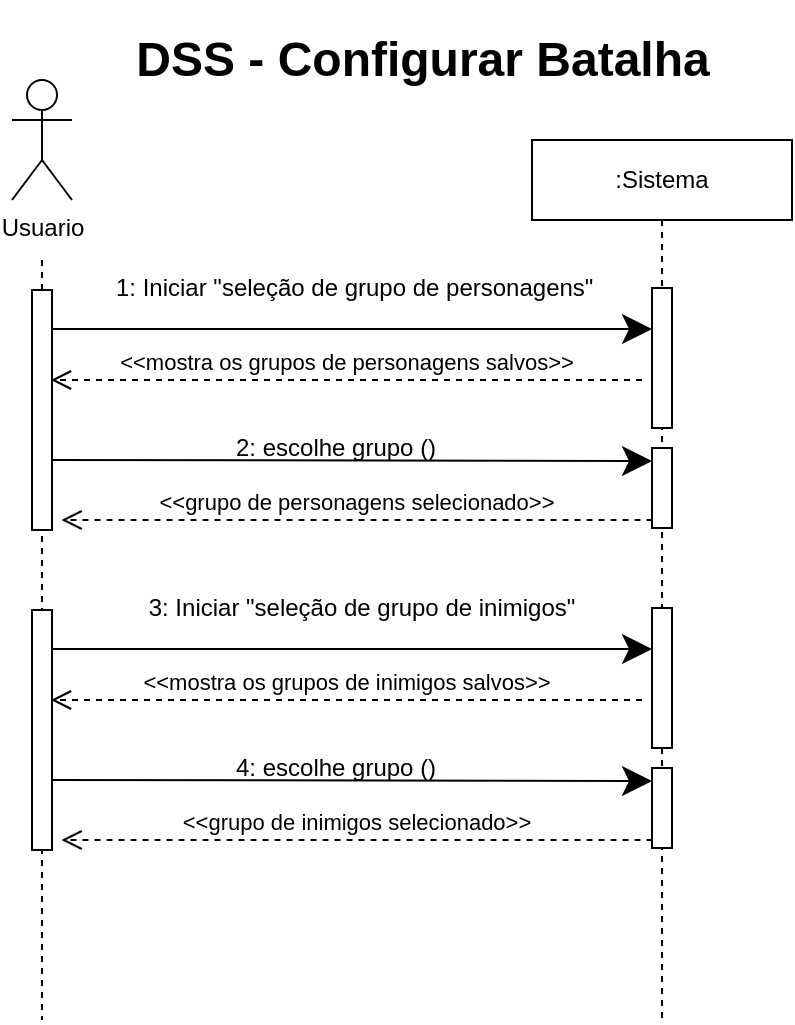 <mxfile version="27.2.0">
  <diagram name="Página-1" id="Igi3HhYYA3HB1_X38Dpa">
    <mxGraphModel grid="1" page="1" gridSize="10" guides="1" tooltips="1" connect="1" arrows="1" fold="1" pageScale="1" pageWidth="827" pageHeight="1169" math="0" shadow="0">
      <root>
        <mxCell id="0" />
        <mxCell id="1" parent="0" />
        <mxCell id="w6XITCfMHhZ2CO8w7tzE-1" value="DSS - Configurar Batalha" style="text;strokeColor=none;fillColor=none;html=1;fontSize=24;fontStyle=1;verticalAlign=middle;align=center;" vertex="1" parent="1">
          <mxGeometry x="230" y="140" width="350" height="60" as="geometry" />
        </mxCell>
        <mxCell id="w6XITCfMHhZ2CO8w7tzE-2" value="Usuario" style="shape=umlActor;verticalLabelPosition=bottom;verticalAlign=top;html=1;" vertex="1" parent="1">
          <mxGeometry x="200" y="180" width="30" height="60" as="geometry" />
        </mxCell>
        <mxCell id="w6XITCfMHhZ2CO8w7tzE-3" value="" style="endArrow=none;dashed=1;endFill=0;endSize=12;html=1;rounded=0;startFill=0;" edge="1" parent="1">
          <mxGeometry width="160" relative="1" as="geometry">
            <mxPoint x="215" y="270" as="sourcePoint" />
            <mxPoint x="215" y="650" as="targetPoint" />
            <Array as="points">
              <mxPoint x="215" y="380" />
            </Array>
          </mxGeometry>
        </mxCell>
        <mxCell id="w6XITCfMHhZ2CO8w7tzE-4" value=":Sistema" style="shape=umlLifeline;perimeter=lifelinePerimeter;whiteSpace=wrap;html=1;container=0;dropTarget=0;collapsible=0;recursiveResize=0;outlineConnect=0;portConstraint=eastwest;newEdgeStyle={&quot;edgeStyle&quot;:&quot;elbowEdgeStyle&quot;,&quot;elbow&quot;:&quot;vertical&quot;,&quot;curved&quot;:0,&quot;rounded&quot;:0};" vertex="1" parent="1">
          <mxGeometry x="460" y="210" width="130" height="440" as="geometry" />
        </mxCell>
        <mxCell id="w6XITCfMHhZ2CO8w7tzE-5" value="1: Iniciar &quot;seleção de grupo de personagens&quot;" style="text;whiteSpace=wrap;html=1;" vertex="1" parent="1">
          <mxGeometry x="250" y="270" width="250" height="25" as="geometry" />
        </mxCell>
        <mxCell id="w6XITCfMHhZ2CO8w7tzE-6" value="" style="endArrow=classic;endFill=1;endSize=12;html=1;rounded=0;" edge="1" parent="1">
          <mxGeometry width="160" relative="1" as="geometry">
            <mxPoint x="220" y="304.5" as="sourcePoint" />
            <mxPoint x="520" y="304.5" as="targetPoint" />
          </mxGeometry>
        </mxCell>
        <mxCell id="w6XITCfMHhZ2CO8w7tzE-7" value="" style="html=1;points=[];perimeter=orthogonalPerimeter;outlineConnect=0;targetShapes=umlLifeline;portConstraint=eastwest;newEdgeStyle={&quot;edgeStyle&quot;:&quot;elbowEdgeStyle&quot;,&quot;elbow&quot;:&quot;vertical&quot;,&quot;curved&quot;:0,&quot;rounded&quot;:0};" vertex="1" parent="1">
          <mxGeometry x="520" y="284" width="10" height="70" as="geometry" />
        </mxCell>
        <mxCell id="w6XITCfMHhZ2CO8w7tzE-8" value="" style="html=1;points=[];perimeter=orthogonalPerimeter;outlineConnect=0;targetShapes=umlLifeline;portConstraint=eastwest;newEdgeStyle={&quot;edgeStyle&quot;:&quot;elbowEdgeStyle&quot;,&quot;elbow&quot;:&quot;vertical&quot;,&quot;curved&quot;:0,&quot;rounded&quot;:0};" vertex="1" parent="1">
          <mxGeometry x="520" y="364" width="10" height="40" as="geometry" />
        </mxCell>
        <mxCell id="w6XITCfMHhZ2CO8w7tzE-9" value="" style="endArrow=classic;endFill=1;endSize=12;html=1;rounded=0;" edge="1" parent="1">
          <mxGeometry width="160" relative="1" as="geometry">
            <mxPoint x="220" y="370" as="sourcePoint" />
            <mxPoint x="520" y="370.5" as="targetPoint" />
          </mxGeometry>
        </mxCell>
        <mxCell id="w6XITCfMHhZ2CO8w7tzE-10" value="&amp;lt;&amp;lt;grupo de personagens selecionado&amp;gt;&amp;gt;" style="html=1;verticalAlign=bottom;endArrow=open;dashed=1;endSize=8;curved=0;rounded=0;" edge="1" parent="1">
          <mxGeometry relative="1" as="geometry">
            <mxPoint x="520.25" y="400" as="sourcePoint" />
            <mxPoint x="224.75" y="400" as="targetPoint" />
          </mxGeometry>
        </mxCell>
        <mxCell id="w6XITCfMHhZ2CO8w7tzE-11" value="" style="html=1;points=[];perimeter=orthogonalPerimeter;outlineConnect=0;targetShapes=umlLifeline;portConstraint=eastwest;newEdgeStyle={&quot;edgeStyle&quot;:&quot;elbowEdgeStyle&quot;,&quot;elbow&quot;:&quot;vertical&quot;,&quot;curved&quot;:0,&quot;rounded&quot;:0};" vertex="1" parent="1">
          <mxGeometry x="210" y="285" width="10" height="120" as="geometry" />
        </mxCell>
        <mxCell id="w6XITCfMHhZ2CO8w7tzE-12" value="&amp;lt;&amp;lt;mostra os grupos de personagens salvos&amp;gt;&amp;gt;" style="html=1;verticalAlign=bottom;endArrow=open;dashed=1;endSize=8;curved=0;rounded=0;" edge="1" parent="1">
          <mxGeometry relative="1" as="geometry">
            <mxPoint x="515" y="330" as="sourcePoint" />
            <mxPoint x="219.5" y="330" as="targetPoint" />
          </mxGeometry>
        </mxCell>
        <mxCell id="w6XITCfMHhZ2CO8w7tzE-13" value="2: escolhe grupo ()" style="text;whiteSpace=wrap;html=1;" vertex="1" parent="1">
          <mxGeometry x="310" y="350" width="165" height="17.5" as="geometry" />
        </mxCell>
        <mxCell id="w6XITCfMHhZ2CO8w7tzE-14" value="3: Iniciar &quot;seleção de grupo de inimigos&quot;" style="text;whiteSpace=wrap;html=1;align=center;" vertex="1" parent="1">
          <mxGeometry x="250" y="430" width="250" height="25" as="geometry" />
        </mxCell>
        <mxCell id="w6XITCfMHhZ2CO8w7tzE-15" value="" style="endArrow=classic;endFill=1;endSize=12;html=1;rounded=0;" edge="1" parent="1">
          <mxGeometry width="160" relative="1" as="geometry">
            <mxPoint x="220" y="464.5" as="sourcePoint" />
            <mxPoint x="520" y="464.5" as="targetPoint" />
          </mxGeometry>
        </mxCell>
        <mxCell id="w6XITCfMHhZ2CO8w7tzE-16" value="" style="html=1;points=[];perimeter=orthogonalPerimeter;outlineConnect=0;targetShapes=umlLifeline;portConstraint=eastwest;newEdgeStyle={&quot;edgeStyle&quot;:&quot;elbowEdgeStyle&quot;,&quot;elbow&quot;:&quot;vertical&quot;,&quot;curved&quot;:0,&quot;rounded&quot;:0};" vertex="1" parent="1">
          <mxGeometry x="520" y="444" width="10" height="70" as="geometry" />
        </mxCell>
        <mxCell id="w6XITCfMHhZ2CO8w7tzE-17" value="" style="html=1;points=[];perimeter=orthogonalPerimeter;outlineConnect=0;targetShapes=umlLifeline;portConstraint=eastwest;newEdgeStyle={&quot;edgeStyle&quot;:&quot;elbowEdgeStyle&quot;,&quot;elbow&quot;:&quot;vertical&quot;,&quot;curved&quot;:0,&quot;rounded&quot;:0};" vertex="1" parent="1">
          <mxGeometry x="520" y="524" width="10" height="40" as="geometry" />
        </mxCell>
        <mxCell id="w6XITCfMHhZ2CO8w7tzE-18" value="" style="endArrow=classic;endFill=1;endSize=12;html=1;rounded=0;" edge="1" parent="1">
          <mxGeometry width="160" relative="1" as="geometry">
            <mxPoint x="220" y="530" as="sourcePoint" />
            <mxPoint x="520" y="530.5" as="targetPoint" />
          </mxGeometry>
        </mxCell>
        <mxCell id="w6XITCfMHhZ2CO8w7tzE-19" value="&amp;lt;&amp;lt;grupo de inimigos selecionado&amp;gt;&amp;gt;" style="html=1;verticalAlign=bottom;endArrow=open;dashed=1;endSize=8;curved=0;rounded=0;" edge="1" parent="1">
          <mxGeometry relative="1" as="geometry">
            <mxPoint x="520.25" y="560" as="sourcePoint" />
            <mxPoint x="224.75" y="560" as="targetPoint" />
          </mxGeometry>
        </mxCell>
        <mxCell id="w6XITCfMHhZ2CO8w7tzE-20" value="" style="html=1;points=[];perimeter=orthogonalPerimeter;outlineConnect=0;targetShapes=umlLifeline;portConstraint=eastwest;newEdgeStyle={&quot;edgeStyle&quot;:&quot;elbowEdgeStyle&quot;,&quot;elbow&quot;:&quot;vertical&quot;,&quot;curved&quot;:0,&quot;rounded&quot;:0};" vertex="1" parent="1">
          <mxGeometry x="210" y="445" width="10" height="120" as="geometry" />
        </mxCell>
        <mxCell id="w6XITCfMHhZ2CO8w7tzE-21" value="&amp;lt;&amp;lt;mostra os grupos de inimigos salvos&amp;gt;&amp;gt;" style="html=1;verticalAlign=bottom;endArrow=open;dashed=1;endSize=8;curved=0;rounded=0;" edge="1" parent="1">
          <mxGeometry relative="1" as="geometry">
            <mxPoint x="515" y="490" as="sourcePoint" />
            <mxPoint x="219.5" y="490" as="targetPoint" />
          </mxGeometry>
        </mxCell>
        <mxCell id="w6XITCfMHhZ2CO8w7tzE-22" value="4: escolhe grupo ()" style="text;whiteSpace=wrap;html=1;" vertex="1" parent="1">
          <mxGeometry x="310" y="510" width="165" height="17.5" as="geometry" />
        </mxCell>
      </root>
    </mxGraphModel>
  </diagram>
</mxfile>

